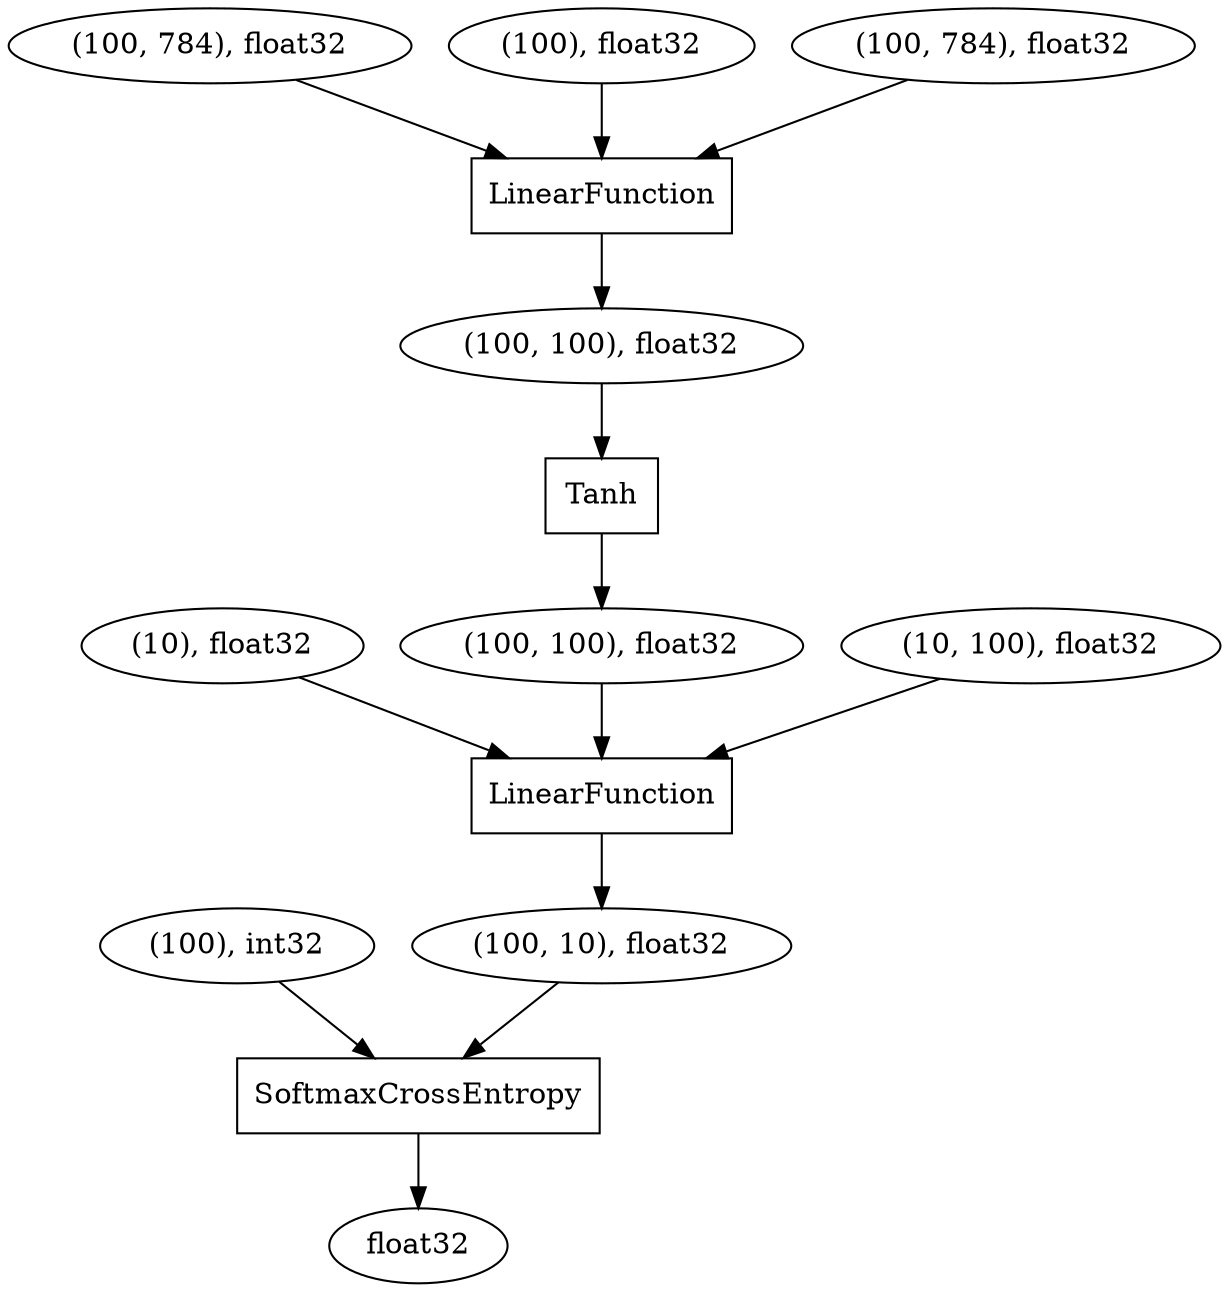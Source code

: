 digraph graphname{140593124422672 [shape="oval",label="float32"];140593125297488 [shape="oval",label="(100, 784), float32"];140593125299024 [shape="oval",label="(100), float32"];140593124585040 [shape="box",label="Tanh"];140593125297168 [shape="oval",label="(10), float32"];140593124925072 [shape="oval",label="(100), int32"];140593124422352 [shape="oval",label="(100, 100), float32"];140593124422096 [shape="oval",label="(100, 10), float32"];140593125297104 [shape="oval",label="(10, 100), float32"];140593124422992 [shape="box",label="LinearFunction"];140593124583184 [shape="box",label="LinearFunction"];140593125297040 [shape="oval",label="(100, 784), float32"];140593124422608 [shape="box",label="SoftmaxCrossEntropy"];140593124585296 [shape="oval",label="(100, 100), float32"];140593125297168 -> 140593124422992;140593124422096 -> 140593124422608;140593124925072 -> 140593124422608;140593125297104 -> 140593124422992;140593124422992 -> 140593124422096;140593124585040 -> 140593124422352;140593124422608 -> 140593124422672;140593124583184 -> 140593124585296;140593124585296 -> 140593124585040;140593125299024 -> 140593124583184;140593125297488 -> 140593124583184;140593124422352 -> 140593124422992;140593125297040 -> 140593124583184;}